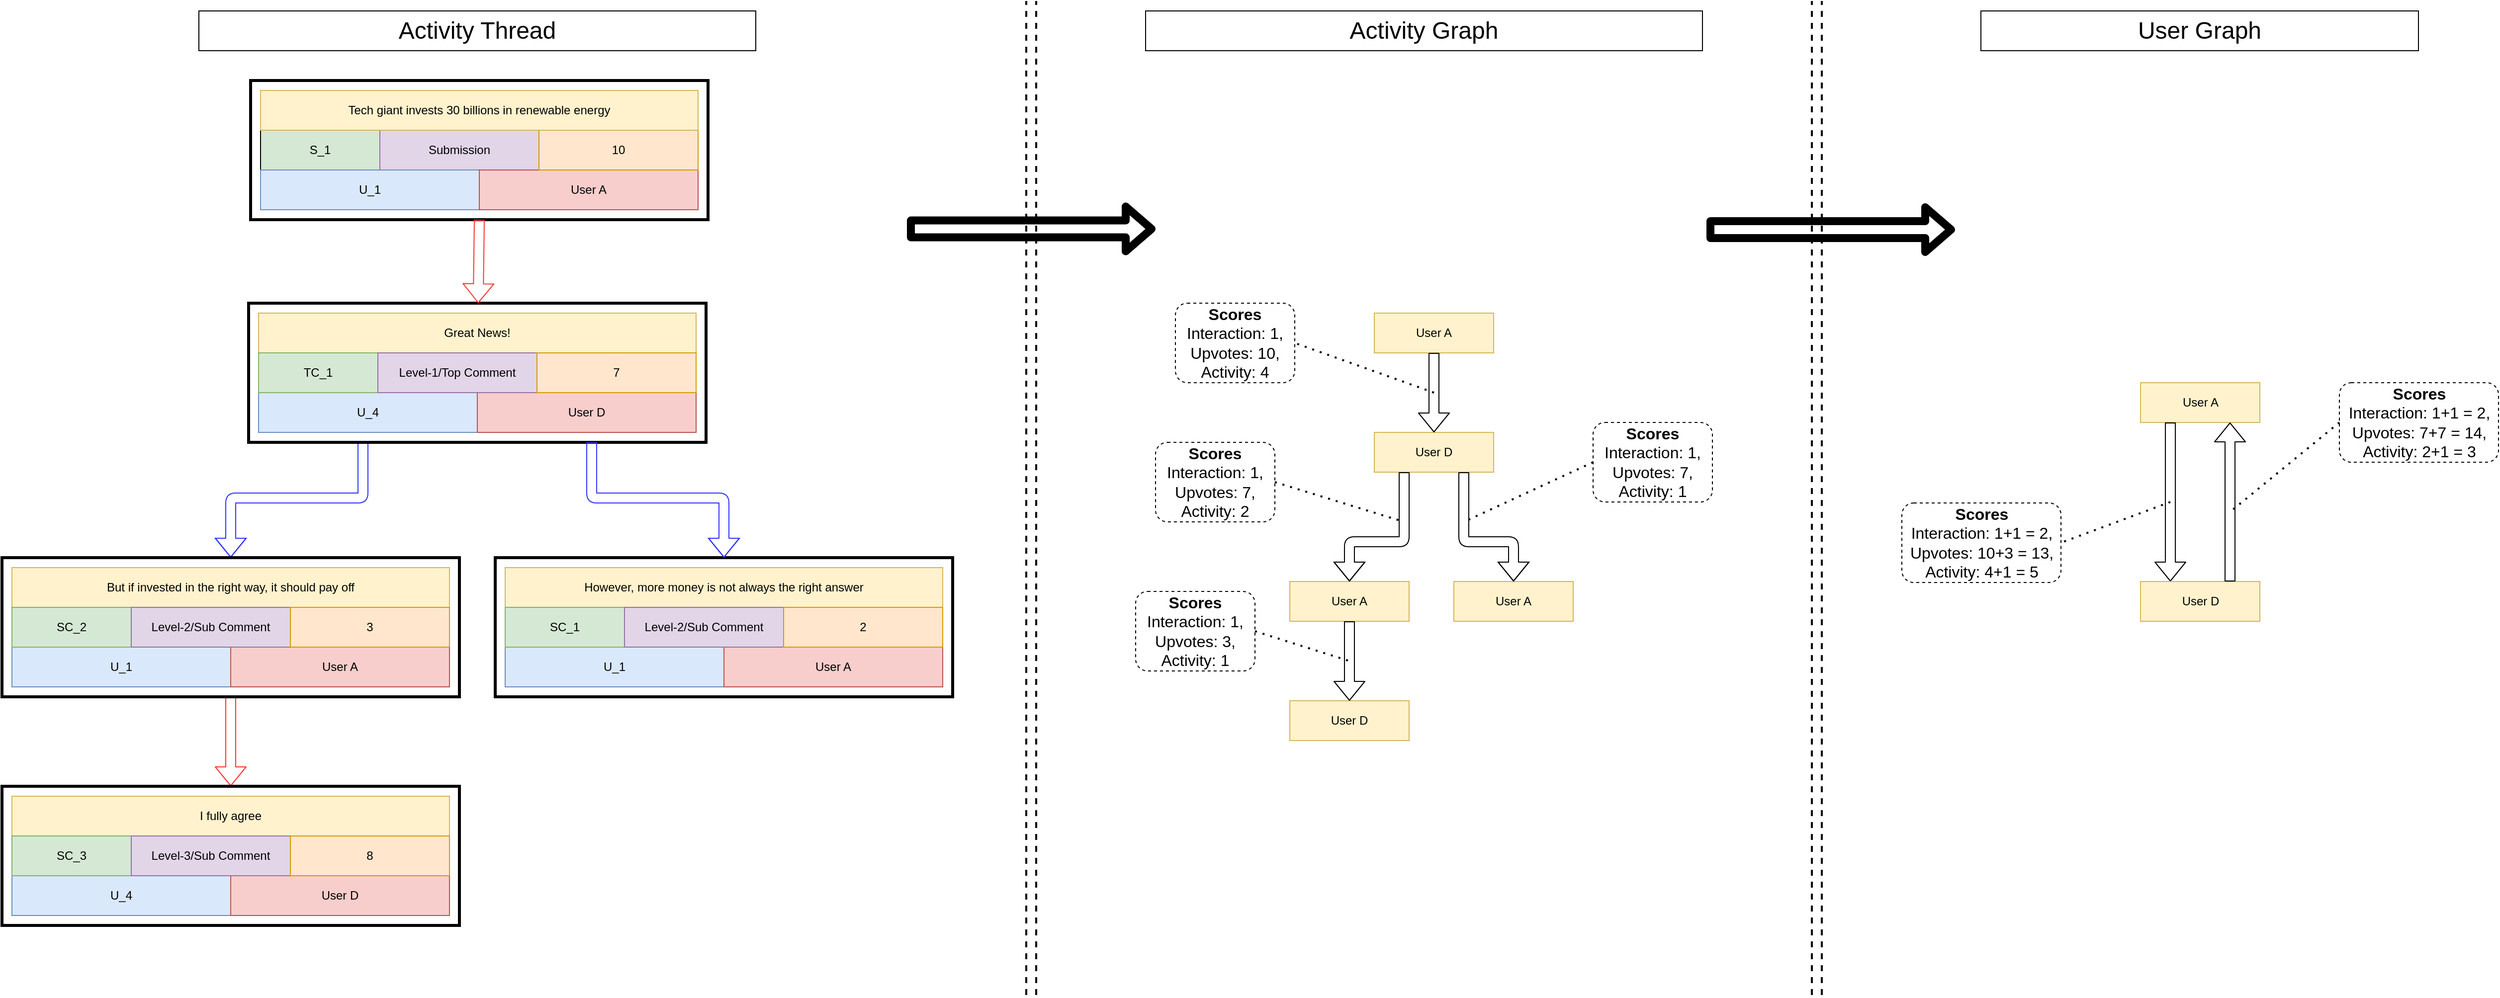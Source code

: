 <mxfile version="14.7.7" type="device"><diagram id="9l3Z3aAN3kbep0ERI9sr" name="Page-1"><mxGraphModel dx="3685" dy="2475" grid="1" gridSize="10" guides="1" tooltips="1" connect="1" arrows="1" fold="1" page="1" pageScale="1" pageWidth="827" pageHeight="1169" math="0" shadow="0"><root><mxCell id="0"/><mxCell id="1" parent="0"/><mxCell id="70kOcp-wd7_in5km3N6--30" value="" style="endArrow=none;dashed=1;html=1;strokeWidth=2;" parent="1" edge="1"><mxGeometry width="50" height="50" relative="1" as="geometry"><mxPoint x="-520" y="1000" as="sourcePoint"/><mxPoint x="-520" as="targetPoint"/></mxGeometry></mxCell><mxCell id="70kOcp-wd7_in5km3N6--31" value="" style="endArrow=none;dashed=1;html=1;strokeWidth=2;" parent="1" edge="1"><mxGeometry width="50" height="50" relative="1" as="geometry"><mxPoint x="-510" y="1000" as="sourcePoint"/><mxPoint x="-510" as="targetPoint"/></mxGeometry></mxCell><mxCell id="70kOcp-wd7_in5km3N6--44" value="" style="shape=flexArrow;endArrow=classic;html=1;strokeWidth=8;" parent="1" edge="1"><mxGeometry width="50" height="50" relative="1" as="geometry"><mxPoint x="-640" y="229.29" as="sourcePoint"/><mxPoint x="-390" y="229.29" as="targetPoint"/></mxGeometry></mxCell><mxCell id="70kOcp-wd7_in5km3N6--67" value="" style="endArrow=none;dashed=1;html=1;strokeWidth=2;" parent="1" edge="1"><mxGeometry width="50" height="50" relative="1" as="geometry"><mxPoint x="270" y="1000" as="sourcePoint"/><mxPoint x="270" as="targetPoint"/></mxGeometry></mxCell><mxCell id="70kOcp-wd7_in5km3N6--68" value="" style="endArrow=none;dashed=1;html=1;strokeWidth=2;" parent="1" edge="1"><mxGeometry width="50" height="50" relative="1" as="geometry"><mxPoint x="280" y="1000" as="sourcePoint"/><mxPoint x="280" as="targetPoint"/></mxGeometry></mxCell><mxCell id="70kOcp-wd7_in5km3N6--69" value="" style="shape=flexArrow;endArrow=classic;html=1;strokeWidth=8;" parent="1" edge="1"><mxGeometry width="50" height="50" relative="1" as="geometry"><mxPoint x="164" y="230" as="sourcePoint"/><mxPoint x="414" y="230" as="targetPoint"/></mxGeometry></mxCell><mxCell id="70kOcp-wd7_in5km3N6--87" value="S_1" style="rounded=0;whiteSpace=wrap;html=1;fillColor=#d5e8d4;labelBorderColor=none;" parent="1" vertex="1"><mxGeometry x="-1290" y="130" width="120" height="40" as="geometry"/></mxCell><mxCell id="70kOcp-wd7_in5km3N6--88" value="Submission" style="rounded=0;whiteSpace=wrap;html=1;strokeColor=#9673a6;fillColor=#e1d5e7;labelBorderColor=none;" parent="1" vertex="1"><mxGeometry x="-1170" y="130" width="160" height="40" as="geometry"/></mxCell><mxCell id="70kOcp-wd7_in5km3N6--89" value="U_1" style="rounded=0;whiteSpace=wrap;html=1;strokeColor=#6c8ebf;fillColor=#dae8fc;labelBorderColor=none;" parent="1" vertex="1"><mxGeometry x="-1290" y="170" width="220" height="40" as="geometry"/></mxCell><mxCell id="70kOcp-wd7_in5km3N6--90" value="User A" style="rounded=0;whiteSpace=wrap;html=1;strokeColor=#b85450;fillColor=#f8cecc;labelBorderColor=none;" parent="1" vertex="1"><mxGeometry x="-1070" y="170" width="220" height="40" as="geometry"/></mxCell><mxCell id="70kOcp-wd7_in5km3N6--91" value="Great News!" style="rounded=0;whiteSpace=wrap;html=1;fillColor=#fff2cc;strokeColor=#d6b656;" parent="1" vertex="1"><mxGeometry x="-1292" y="314" width="440" height="40" as="geometry"/></mxCell><mxCell id="70kOcp-wd7_in5km3N6--92" value="U_4" style="rounded=0;whiteSpace=wrap;html=1;strokeColor=#6c8ebf;fillColor=#dae8fc;" parent="1" vertex="1"><mxGeometry x="-1292" y="394" width="220" height="40" as="geometry"/></mxCell><mxCell id="70kOcp-wd7_in5km3N6--93" value="User D" style="rounded=0;whiteSpace=wrap;html=1;strokeColor=#b85450;fillColor=#f8cecc;" parent="1" vertex="1"><mxGeometry x="-1072" y="394" width="220" height="40" as="geometry"/></mxCell><mxCell id="70kOcp-wd7_in5km3N6--94" value="However, more money is not always the right answer" style="rounded=0;whiteSpace=wrap;html=1;fillColor=#fff2cc;strokeColor=#d6b656;" parent="1" vertex="1"><mxGeometry x="-1044" y="570" width="440" height="40" as="geometry"/></mxCell><mxCell id="70kOcp-wd7_in5km3N6--95" value="U_1" style="rounded=0;whiteSpace=wrap;html=1;strokeColor=#6c8ebf;fillColor=#dae8fc;" parent="1" vertex="1"><mxGeometry x="-1044" y="650" width="220" height="40" as="geometry"/></mxCell><mxCell id="70kOcp-wd7_in5km3N6--96" value="User A" style="rounded=0;whiteSpace=wrap;html=1;strokeColor=#b85450;fillColor=#f8cecc;" parent="1" vertex="1"><mxGeometry x="-824" y="650" width="220" height="40" as="geometry"/></mxCell><mxCell id="70kOcp-wd7_in5km3N6--97" value="But if invested in the right way, it should pay off" style="rounded=0;whiteSpace=wrap;html=1;fillColor=#fff2cc;strokeColor=#d6b656;" parent="1" vertex="1"><mxGeometry x="-1540" y="570" width="440" height="40" as="geometry"/></mxCell><mxCell id="70kOcp-wd7_in5km3N6--98" value="U_1" style="rounded=0;whiteSpace=wrap;html=1;strokeColor=#6c8ebf;fillColor=#dae8fc;" parent="1" vertex="1"><mxGeometry x="-1540" y="650" width="220" height="40" as="geometry"/></mxCell><mxCell id="70kOcp-wd7_in5km3N6--99" value="User A" style="rounded=0;whiteSpace=wrap;html=1;strokeColor=#b85450;fillColor=#f8cecc;" parent="1" vertex="1"><mxGeometry x="-1320" y="650" width="220" height="40" as="geometry"/></mxCell><mxCell id="70kOcp-wd7_in5km3N6--100" value="I fully agree" style="rounded=0;whiteSpace=wrap;html=1;fillColor=#fff2cc;strokeColor=#d6b656;" parent="1" vertex="1"><mxGeometry x="-1540" y="800" width="440" height="40" as="geometry"/></mxCell><mxCell id="70kOcp-wd7_in5km3N6--101" value="U_4" style="rounded=0;whiteSpace=wrap;html=1;strokeColor=#6c8ebf;fillColor=#dae8fc;" parent="1" vertex="1"><mxGeometry x="-1540" y="880" width="220" height="40" as="geometry"/></mxCell><mxCell id="70kOcp-wd7_in5km3N6--102" value="User D" style="rounded=0;whiteSpace=wrap;html=1;strokeColor=#b85450;fillColor=#f8cecc;" parent="1" vertex="1"><mxGeometry x="-1320" y="880" width="220" height="40" as="geometry"/></mxCell><mxCell id="70kOcp-wd7_in5km3N6--103" value="10" style="rounded=0;whiteSpace=wrap;html=1;strokeColor=#d79b00;fillColor=#ffe6cc;labelBorderColor=none;" parent="1" vertex="1"><mxGeometry x="-1010" y="130" width="160" height="40" as="geometry"/></mxCell><mxCell id="70kOcp-wd7_in5km3N6--104" value="SC_1" style="rounded=0;whiteSpace=wrap;html=1;strokeColor=#82b366;fillColor=#d5e8d4;" parent="1" vertex="1"><mxGeometry x="-1044" y="610" width="120" height="40" as="geometry"/></mxCell><mxCell id="70kOcp-wd7_in5km3N6--105" value="Level-2/Sub Comment" style="rounded=0;whiteSpace=wrap;html=1;strokeColor=#9673a6;fillColor=#e1d5e7;" parent="1" vertex="1"><mxGeometry x="-924" y="610" width="160" height="40" as="geometry"/></mxCell><mxCell id="70kOcp-wd7_in5km3N6--106" value="2" style="rounded=0;whiteSpace=wrap;html=1;strokeColor=#d79b00;fillColor=#ffe6cc;" parent="1" vertex="1"><mxGeometry x="-764" y="610" width="160" height="40" as="geometry"/></mxCell><mxCell id="70kOcp-wd7_in5km3N6--107" value="SC_2" style="rounded=0;whiteSpace=wrap;html=1;strokeColor=#82b366;fillColor=#d5e8d4;" parent="1" vertex="1"><mxGeometry x="-1540" y="610" width="120" height="40" as="geometry"/></mxCell><mxCell id="70kOcp-wd7_in5km3N6--108" value="Level-2/Sub Comment" style="rounded=0;whiteSpace=wrap;html=1;strokeColor=#9673a6;fillColor=#e1d5e7;" parent="1" vertex="1"><mxGeometry x="-1420" y="610" width="160" height="40" as="geometry"/></mxCell><mxCell id="70kOcp-wd7_in5km3N6--109" value="3" style="rounded=0;whiteSpace=wrap;html=1;strokeColor=#d79b00;fillColor=#ffe6cc;" parent="1" vertex="1"><mxGeometry x="-1260" y="610" width="160" height="40" as="geometry"/></mxCell><mxCell id="70kOcp-wd7_in5km3N6--110" value="TC_1" style="rounded=0;whiteSpace=wrap;html=1;strokeColor=#82b366;fillColor=#d5e8d4;" parent="1" vertex="1"><mxGeometry x="-1292" y="354" width="120" height="40" as="geometry"/></mxCell><mxCell id="70kOcp-wd7_in5km3N6--111" value="Level-1/Top Comment" style="rounded=0;whiteSpace=wrap;html=1;strokeColor=#9673a6;fillColor=#e1d5e7;" parent="1" vertex="1"><mxGeometry x="-1172" y="354" width="160" height="40" as="geometry"/></mxCell><mxCell id="70kOcp-wd7_in5km3N6--112" value="7" style="rounded=0;whiteSpace=wrap;html=1;strokeColor=#d79b00;fillColor=#ffe6cc;" parent="1" vertex="1"><mxGeometry x="-1012" y="354" width="160" height="40" as="geometry"/></mxCell><mxCell id="70kOcp-wd7_in5km3N6--113" value="SC_3" style="rounded=0;whiteSpace=wrap;html=1;strokeColor=#82b366;fillColor=#d5e8d4;" parent="1" vertex="1"><mxGeometry x="-1540" y="840" width="120" height="40" as="geometry"/></mxCell><mxCell id="70kOcp-wd7_in5km3N6--114" value="&lt;span&gt;Level-3/Sub Comment&lt;/span&gt;" style="rounded=0;whiteSpace=wrap;html=1;strokeColor=#9673a6;fillColor=#e1d5e7;" parent="1" vertex="1"><mxGeometry x="-1420" y="840" width="160" height="40" as="geometry"/></mxCell><mxCell id="70kOcp-wd7_in5km3N6--115" value="8" style="rounded=0;whiteSpace=wrap;html=1;strokeColor=#d79b00;fillColor=#ffe6cc;" parent="1" vertex="1"><mxGeometry x="-1260" y="840" width="160" height="40" as="geometry"/></mxCell><mxCell id="70kOcp-wd7_in5km3N6--116" value="&lt;font style=&quot;font-size: 24px&quot;&gt;Activity Thread&lt;/font&gt;" style="text;html=1;fillColor=none;align=center;verticalAlign=middle;whiteSpace=wrap;rounded=0;strokeColor=#000000;" parent="1" vertex="1"><mxGeometry x="-1352" y="10" width="560" height="40" as="geometry"/></mxCell><mxCell id="70kOcp-wd7_in5km3N6--117" value="" style="shape=flexArrow;endArrow=classic;html=1;exitX=0.5;exitY=1;exitDx=0;exitDy=0;entryX=0.5;entryY=0;entryDx=0;entryDy=0;strokeColor=#FF3333;" parent="1" source="70kOcp-wd7_in5km3N6--122" target="70kOcp-wd7_in5km3N6--123" edge="1"><mxGeometry width="50" height="50" relative="1" as="geometry"><mxPoint x="-1300" y="740" as="sourcePoint"/><mxPoint x="-1260" y="760" as="targetPoint"/></mxGeometry></mxCell><mxCell id="70kOcp-wd7_in5km3N6--118" value="" style="shape=flexArrow;endArrow=classic;html=1;entryX=0.5;entryY=0;entryDx=0;entryDy=0;exitX=0.25;exitY=1;exitDx=0;exitDy=0;strokeColor=#3333FF;" parent="1" source="70kOcp-wd7_in5km3N6--121" target="70kOcp-wd7_in5km3N6--122" edge="1"><mxGeometry width="50" height="50" relative="1" as="geometry"><mxPoint x="-1130" y="460" as="sourcePoint"/><mxPoint x="-1200" y="470" as="targetPoint"/><Array as="points"><mxPoint x="-1187" y="500"/><mxPoint x="-1320" y="500"/></Array></mxGeometry></mxCell><mxCell id="70kOcp-wd7_in5km3N6--119" value="" style="text;html=1;fillColor=none;align=center;verticalAlign=bottom;rounded=0;sketch=0;fontColor=#143642;strokeWidth=3;textDirection=ltr;labelPosition=center;verticalLabelPosition=top;whiteSpace=wrap;strokeColor=#000000;" parent="1" vertex="1"><mxGeometry x="-1300" y="80" width="460" height="140" as="geometry"/></mxCell><mxCell id="70kOcp-wd7_in5km3N6--120" value="" style="text;html=1;fillColor=none;align=center;verticalAlign=bottom;whiteSpace=wrap;rounded=0;sketch=0;fontColor=#143642;strokeColor=#000000;strokeWidth=3;textDirection=ltr;labelPosition=center;verticalLabelPosition=top;" parent="1" vertex="1"><mxGeometry x="-1054" y="560" width="460" height="140" as="geometry"/></mxCell><mxCell id="70kOcp-wd7_in5km3N6--121" value="" style="text;html=1;fillColor=none;align=center;verticalAlign=bottom;whiteSpace=wrap;rounded=0;sketch=0;fontColor=#143642;strokeColor=#000000;strokeWidth=3;textDirection=ltr;labelPosition=center;verticalLabelPosition=top;" parent="1" vertex="1"><mxGeometry x="-1302" y="304" width="460" height="140" as="geometry"/></mxCell><mxCell id="70kOcp-wd7_in5km3N6--122" value="" style="text;html=1;fillColor=none;align=center;verticalAlign=bottom;whiteSpace=wrap;rounded=0;sketch=0;fontColor=#143642;strokeColor=#000000;strokeWidth=3;textDirection=ltr;labelPosition=center;verticalLabelPosition=top;" parent="1" vertex="1"><mxGeometry x="-1550" y="560" width="460" height="140" as="geometry"/></mxCell><mxCell id="70kOcp-wd7_in5km3N6--123" value="" style="text;html=1;fillColor=none;align=center;verticalAlign=bottom;whiteSpace=wrap;rounded=0;sketch=0;fontColor=#143642;strokeColor=#000000;strokeWidth=3;textDirection=ltr;labelPosition=center;verticalLabelPosition=top;" parent="1" vertex="1"><mxGeometry x="-1550" y="790" width="460" height="140" as="geometry"/></mxCell><mxCell id="70kOcp-wd7_in5km3N6--124" value="Tech giant invests 30 billions in renewable energy" style="rounded=0;whiteSpace=wrap;html=1;fillColor=#fff2cc;strokeColor=#d6b656;" parent="1" vertex="1"><mxGeometry x="-1290" y="90" width="440" height="40" as="geometry"/></mxCell><mxCell id="70kOcp-wd7_in5km3N6--125" value="" style="shape=flexArrow;endArrow=classic;html=1;exitX=0.5;exitY=1;exitDx=0;exitDy=0;strokeColor=#FF3333;" parent="1" source="70kOcp-wd7_in5km3N6--119" target="70kOcp-wd7_in5km3N6--121" edge="1"><mxGeometry width="50" height="50" relative="1" as="geometry"><mxPoint x="-1062" y="450.0" as="sourcePoint"/><mxPoint x="-1300" y="500.0" as="targetPoint"/></mxGeometry></mxCell><mxCell id="70kOcp-wd7_in5km3N6--126" value="" style="shape=flexArrow;endArrow=classic;html=1;exitX=0.75;exitY=1;exitDx=0;exitDy=0;entryX=0.5;entryY=0;entryDx=0;entryDy=0;strokeColor=#3333FF;" parent="1" source="70kOcp-wd7_in5km3N6--121" target="70kOcp-wd7_in5km3N6--120" edge="1"><mxGeometry width="50" height="50" relative="1" as="geometry"><mxPoint x="-1020" y="440" as="sourcePoint"/><mxPoint x="-730" y="460" as="targetPoint"/><Array as="points"><mxPoint x="-957" y="500"/><mxPoint x="-824" y="500"/></Array></mxGeometry></mxCell><mxCell id="70kOcp-wd7_in5km3N6--136" value="&lt;font style=&quot;font-size: 24px&quot;&gt;Activity Graph&lt;/font&gt;" style="text;html=1;fillColor=none;align=center;verticalAlign=middle;whiteSpace=wrap;rounded=0;strokeColor=#000000;" parent="1" vertex="1"><mxGeometry x="-400" y="10" width="560" height="40" as="geometry"/></mxCell><mxCell id="70kOcp-wd7_in5km3N6--147" value="&lt;font style=&quot;font-size: 24px&quot;&gt;User Graph&lt;/font&gt;" style="text;html=1;fillColor=none;align=center;verticalAlign=middle;whiteSpace=wrap;rounded=0;strokeColor=#000000;" parent="1" vertex="1"><mxGeometry x="440" y="10" width="440" height="40" as="geometry"/></mxCell><mxCell id="knxnZ2RMULcugwF7dXz8-1" value="User A" style="rounded=0;whiteSpace=wrap;html=1;fillColor=#fff2cc;strokeColor=#d6b656;" parent="1" vertex="1"><mxGeometry x="-170" y="314" width="120" height="40" as="geometry"/></mxCell><mxCell id="knxnZ2RMULcugwF7dXz8-2" value="User D" style="rounded=0;whiteSpace=wrap;html=1;fillColor=#fff2cc;strokeColor=#d6b656;" parent="1" vertex="1"><mxGeometry x="-170" y="434" width="120" height="40" as="geometry"/></mxCell><mxCell id="knxnZ2RMULcugwF7dXz8-3" value="User A" style="rounded=0;whiteSpace=wrap;html=1;fillColor=#fff2cc;strokeColor=#d6b656;" parent="1" vertex="1"><mxGeometry x="-90" y="584" width="120" height="40" as="geometry"/></mxCell><mxCell id="knxnZ2RMULcugwF7dXz8-4" value="User A" style="rounded=0;whiteSpace=wrap;html=1;fillColor=#fff2cc;strokeColor=#d6b656;" parent="1" vertex="1"><mxGeometry x="-255" y="584" width="120" height="40" as="geometry"/></mxCell><mxCell id="knxnZ2RMULcugwF7dXz8-5" value="User D" style="rounded=0;whiteSpace=wrap;html=1;fillColor=#fff2cc;strokeColor=#d6b656;" parent="1" vertex="1"><mxGeometry x="-255" y="704" width="120" height="40" as="geometry"/></mxCell><mxCell id="knxnZ2RMULcugwF7dXz8-6" value="" style="shape=flexArrow;endArrow=classic;html=1;exitX=0.5;exitY=1;exitDx=0;exitDy=0;entryX=0.5;entryY=0;entryDx=0;entryDy=0;" parent="1" source="knxnZ2RMULcugwF7dXz8-1" target="knxnZ2RMULcugwF7dXz8-2" edge="1"><mxGeometry width="50" height="50" relative="1" as="geometry"><mxPoint x="-110" y="364" as="sourcePoint"/><mxPoint x="-60" y="404" as="targetPoint"/></mxGeometry></mxCell><mxCell id="knxnZ2RMULcugwF7dXz8-7" value="" style="shape=flexArrow;endArrow=classic;html=1;exitX=0.25;exitY=1;exitDx=0;exitDy=0;entryX=0.5;entryY=0;entryDx=0;entryDy=0;" parent="1" source="knxnZ2RMULcugwF7dXz8-2" target="knxnZ2RMULcugwF7dXz8-4" edge="1"><mxGeometry width="50" height="50" relative="1" as="geometry"><mxPoint x="-100" y="374" as="sourcePoint"/><mxPoint x="-220" y="594" as="targetPoint"/><Array as="points"><mxPoint x="-140" y="544"/><mxPoint x="-195" y="544"/></Array></mxGeometry></mxCell><mxCell id="knxnZ2RMULcugwF7dXz8-8" value="" style="shape=flexArrow;endArrow=classic;html=1;exitX=0.75;exitY=1;exitDx=0;exitDy=0;entryX=0.5;entryY=0;entryDx=0;entryDy=0;" parent="1" source="knxnZ2RMULcugwF7dXz8-2" target="knxnZ2RMULcugwF7dXz8-3" edge="1"><mxGeometry width="50" height="50" relative="1" as="geometry"><mxPoint x="-80" y="524" as="sourcePoint"/><mxPoint x="50" y="604" as="targetPoint"/><Array as="points"><mxPoint x="-80" y="544"/><mxPoint x="-30" y="544"/></Array></mxGeometry></mxCell><mxCell id="knxnZ2RMULcugwF7dXz8-9" value="" style="shape=flexArrow;endArrow=classic;html=1;exitX=0.5;exitY=1;exitDx=0;exitDy=0;entryX=0.5;entryY=0;entryDx=0;entryDy=0;" parent="1" source="knxnZ2RMULcugwF7dXz8-4" target="knxnZ2RMULcugwF7dXz8-5" edge="1"><mxGeometry width="50" height="50" relative="1" as="geometry"><mxPoint x="-270" y="684" as="sourcePoint"/><mxPoint x="-230" y="694" as="targetPoint"/></mxGeometry></mxCell><mxCell id="knxnZ2RMULcugwF7dXz8-10" value="" style="endArrow=none;dashed=1;html=1;dashPattern=1 3;strokeWidth=2;entryX=1;entryY=0.5;entryDx=0;entryDy=0;" parent="1" target="knxnZ2RMULcugwF7dXz8-11" edge="1"><mxGeometry width="50" height="50" relative="1" as="geometry"><mxPoint x="-110" y="394" as="sourcePoint"/><mxPoint x="10" y="404" as="targetPoint"/></mxGeometry></mxCell><mxCell id="knxnZ2RMULcugwF7dXz8-11" value="&lt;b style=&quot;font-size: 16px;&quot;&gt;Scores&lt;/b&gt;&lt;br style=&quot;font-size: 16px;&quot;&gt;Interaction: 1,&lt;br style=&quot;font-size: 16px;&quot;&gt;Upvotes: 10,&lt;br style=&quot;font-size: 16px;&quot;&gt;Activity: 4" style="rounded=1;whiteSpace=wrap;html=1;dashed=1;fontSize=16;" parent="1" vertex="1"><mxGeometry x="-370" y="304" width="120" height="80" as="geometry"/></mxCell><mxCell id="knxnZ2RMULcugwF7dXz8-12" value="&lt;b style=&quot;font-size: 16px;&quot;&gt;Scores&lt;br style=&quot;font-size: 16px;&quot;&gt;&lt;/b&gt;Interaction: 1,&lt;br style=&quot;font-size: 16px;&quot;&gt;Upvotes: 7,&lt;br style=&quot;font-size: 16px;&quot;&gt;Activity: 2" style="rounded=1;whiteSpace=wrap;html=1;dashed=1;fontSize=16;" parent="1" vertex="1"><mxGeometry x="-390" y="444" width="120" height="80" as="geometry"/></mxCell><mxCell id="knxnZ2RMULcugwF7dXz8-13" value="" style="endArrow=none;dashed=1;html=1;dashPattern=1 3;strokeWidth=2;exitX=1;exitY=0.5;exitDx=0;exitDy=0;" parent="1" source="knxnZ2RMULcugwF7dXz8-12" edge="1"><mxGeometry width="50" height="50" relative="1" as="geometry"><mxPoint x="180" y="494" as="sourcePoint"/><mxPoint x="-140" y="524" as="targetPoint"/></mxGeometry></mxCell><mxCell id="knxnZ2RMULcugwF7dXz8-14" value="&lt;b style=&quot;font-size: 16px;&quot;&gt;Scores&lt;br style=&quot;font-size: 16px;&quot;&gt;&lt;/b&gt;Interaction: 1,&lt;br style=&quot;font-size: 16px;&quot;&gt;Upvotes: 3,&lt;br style=&quot;font-size: 16px;&quot;&gt;Activity: 1" style="rounded=1;whiteSpace=wrap;html=1;dashed=1;fontSize=16;" parent="1" vertex="1"><mxGeometry x="-410" y="594" width="120" height="80" as="geometry"/></mxCell><mxCell id="knxnZ2RMULcugwF7dXz8-15" value="" style="endArrow=none;dashed=1;html=1;dashPattern=1 3;strokeWidth=2;exitX=1;exitY=0.5;exitDx=0;exitDy=0;" parent="1" source="knxnZ2RMULcugwF7dXz8-14" edge="1"><mxGeometry width="50" height="50" relative="1" as="geometry"><mxPoint x="-260" y="644" as="sourcePoint"/><mxPoint x="-195" y="664" as="targetPoint"/></mxGeometry></mxCell><mxCell id="knxnZ2RMULcugwF7dXz8-16" value="&lt;b style=&quot;font-size: 16px;&quot;&gt;Scores&lt;br style=&quot;font-size: 16px;&quot;&gt;&lt;/b&gt;Interaction: 1,&lt;br style=&quot;font-size: 16px;&quot;&gt;Upvotes: 7,&lt;br style=&quot;font-size: 16px;&quot;&gt;Activity: 1" style="rounded=1;whiteSpace=wrap;html=1;dashed=1;fontSize=16;" parent="1" vertex="1"><mxGeometry x="50" y="424" width="120" height="80" as="geometry"/></mxCell><mxCell id="knxnZ2RMULcugwF7dXz8-17" value="" style="endArrow=none;dashed=1;html=1;dashPattern=1 3;strokeWidth=2;exitX=0;exitY=0.5;exitDx=0;exitDy=0;" parent="1" source="knxnZ2RMULcugwF7dXz8-16" edge="1"><mxGeometry width="50" height="50" relative="1" as="geometry"><mxPoint x="-260" y="504" as="sourcePoint"/><mxPoint x="-80" y="524" as="targetPoint"/></mxGeometry></mxCell><mxCell id="knxnZ2RMULcugwF7dXz8-26" value="User A" style="rounded=0;whiteSpace=wrap;html=1;fillColor=#fff2cc;strokeColor=#d6b656;" parent="1" vertex="1"><mxGeometry x="600.5" y="384" width="120" height="40" as="geometry"/></mxCell><mxCell id="knxnZ2RMULcugwF7dXz8-27" value="" style="shape=flexArrow;endArrow=classic;html=1;entryX=0.25;entryY=0;entryDx=0;entryDy=0;" parent="1" target="knxnZ2RMULcugwF7dXz8-28" edge="1"><mxGeometry width="50" height="50" relative="1" as="geometry"><mxPoint x="630.5" y="424" as="sourcePoint"/><mxPoint x="610.5" y="674" as="targetPoint"/></mxGeometry></mxCell><mxCell id="knxnZ2RMULcugwF7dXz8-28" value="User D" style="rounded=0;whiteSpace=wrap;html=1;fillColor=#fff2cc;strokeColor=#d6b656;" parent="1" vertex="1"><mxGeometry x="600.5" y="584" width="120" height="40" as="geometry"/></mxCell><mxCell id="knxnZ2RMULcugwF7dXz8-29" value="" style="shape=flexArrow;endArrow=classic;html=1;exitX=0.75;exitY=0;exitDx=0;exitDy=0;entryX=0.75;entryY=1;entryDx=0;entryDy=0;" parent="1" source="knxnZ2RMULcugwF7dXz8-28" target="knxnZ2RMULcugwF7dXz8-26" edge="1"><mxGeometry width="50" height="50" relative="1" as="geometry"><mxPoint x="620.5" y="564" as="sourcePoint"/><mxPoint x="810.5" y="464" as="targetPoint"/></mxGeometry></mxCell><mxCell id="knxnZ2RMULcugwF7dXz8-30" value="" style="endArrow=none;dashed=1;html=1;dashPattern=1 3;strokeWidth=2;entryX=1;entryY=0.5;entryDx=0;entryDy=0;" parent="1" target="knxnZ2RMULcugwF7dXz8-31" edge="1"><mxGeometry width="50" height="50" relative="1" as="geometry"><mxPoint x="630.5" y="504" as="sourcePoint"/><mxPoint x="730.5" y="639" as="targetPoint"/></mxGeometry></mxCell><mxCell id="knxnZ2RMULcugwF7dXz8-31" value="&lt;b&gt;Scores&lt;/b&gt;&lt;br style=&quot;font-size: 16px&quot;&gt;Interaction: 1+1 = 2,&lt;br style=&quot;font-size: 16px&quot;&gt;Upvotes: 10+3 = 13,&lt;br style=&quot;font-size: 16px&quot;&gt;Activity: 4+1 = 5" style="rounded=1;whiteSpace=wrap;html=1;dashed=1;fontSize=16;" parent="1" vertex="1"><mxGeometry x="360.5" y="505" width="160" height="80" as="geometry"/></mxCell><mxCell id="knxnZ2RMULcugwF7dXz8-32" value="&lt;b&gt;Scores&lt;br style=&quot;font-size: 16px&quot;&gt;&lt;/b&gt;Interaction: 1+1 = 2,&lt;br style=&quot;font-size: 16px&quot;&gt;Upvotes: 7+7 = 14,&lt;br style=&quot;font-size: 16px&quot;&gt;Activity: 2+1 = 3" style="rounded=1;whiteSpace=wrap;html=1;dashed=1;fontSize=16;" parent="1" vertex="1"><mxGeometry x="800.5" y="384" width="160" height="80" as="geometry"/></mxCell><mxCell id="knxnZ2RMULcugwF7dXz8-33" value="" style="endArrow=none;dashed=1;html=1;dashPattern=1 3;strokeWidth=2;exitX=0;exitY=0.5;exitDx=0;exitDy=0;" parent="1" source="knxnZ2RMULcugwF7dXz8-32" edge="1"><mxGeometry width="50" height="50" relative="1" as="geometry"><mxPoint x="640.5" y="514" as="sourcePoint"/><mxPoint x="690.5" y="514" as="targetPoint"/></mxGeometry></mxCell></root></mxGraphModel></diagram></mxfile>